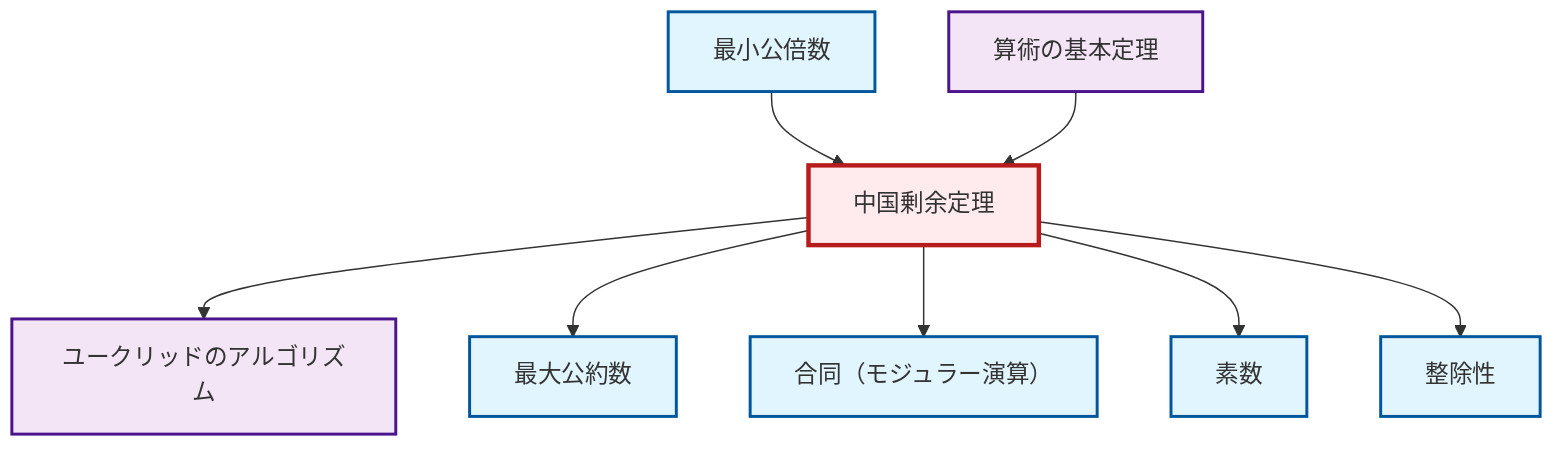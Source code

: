 graph TD
    classDef definition fill:#e1f5fe,stroke:#01579b,stroke-width:2px
    classDef theorem fill:#f3e5f5,stroke:#4a148c,stroke-width:2px
    classDef axiom fill:#fff3e0,stroke:#e65100,stroke-width:2px
    classDef example fill:#e8f5e9,stroke:#1b5e20,stroke-width:2px
    classDef current fill:#ffebee,stroke:#b71c1c,stroke-width:3px
    def-prime["素数"]:::definition
    def-divisibility["整除性"]:::definition
    def-congruence["合同（モジュラー演算）"]:::definition
    def-gcd["最大公約数"]:::definition
    thm-fundamental-arithmetic["算術の基本定理"]:::theorem
    thm-chinese-remainder["中国剰余定理"]:::theorem
    thm-euclidean-algorithm["ユークリッドのアルゴリズム"]:::theorem
    def-lcm["最小公倍数"]:::definition
    def-lcm --> thm-chinese-remainder
    thm-chinese-remainder --> thm-euclidean-algorithm
    thm-chinese-remainder --> def-gcd
    thm-chinese-remainder --> def-congruence
    thm-chinese-remainder --> def-prime
    thm-fundamental-arithmetic --> thm-chinese-remainder
    thm-chinese-remainder --> def-divisibility
    class thm-chinese-remainder current